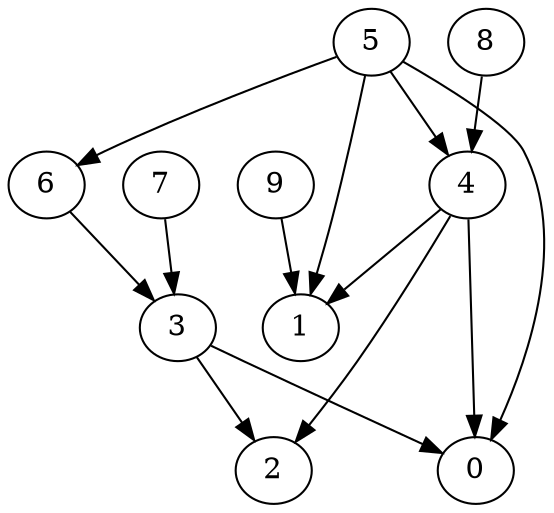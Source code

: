 digraph G {
  graph [splines=true overlap=false]
  node  [shape=ellipse, width=0.3, height=0.3]
  0 [label="0"];
  1 [label="1"];
  2 [label="2"];
  3 [label="3"];
  4 [label="4"];
  5 [label="5"];
  6 [label="6"];
  7 [label="7"];
  8 [label="8"];
  9 [label="9"];
  3 -> 0;
  3 -> 2;
  4 -> 0;
  4 -> 1;
  4 -> 2;
  5 -> 0;
  5 -> 1;
  5 -> 4;
  5 -> 6;
  6 -> 3;
  7 -> 3;
  8 -> 4;
  9 -> 1;
}
